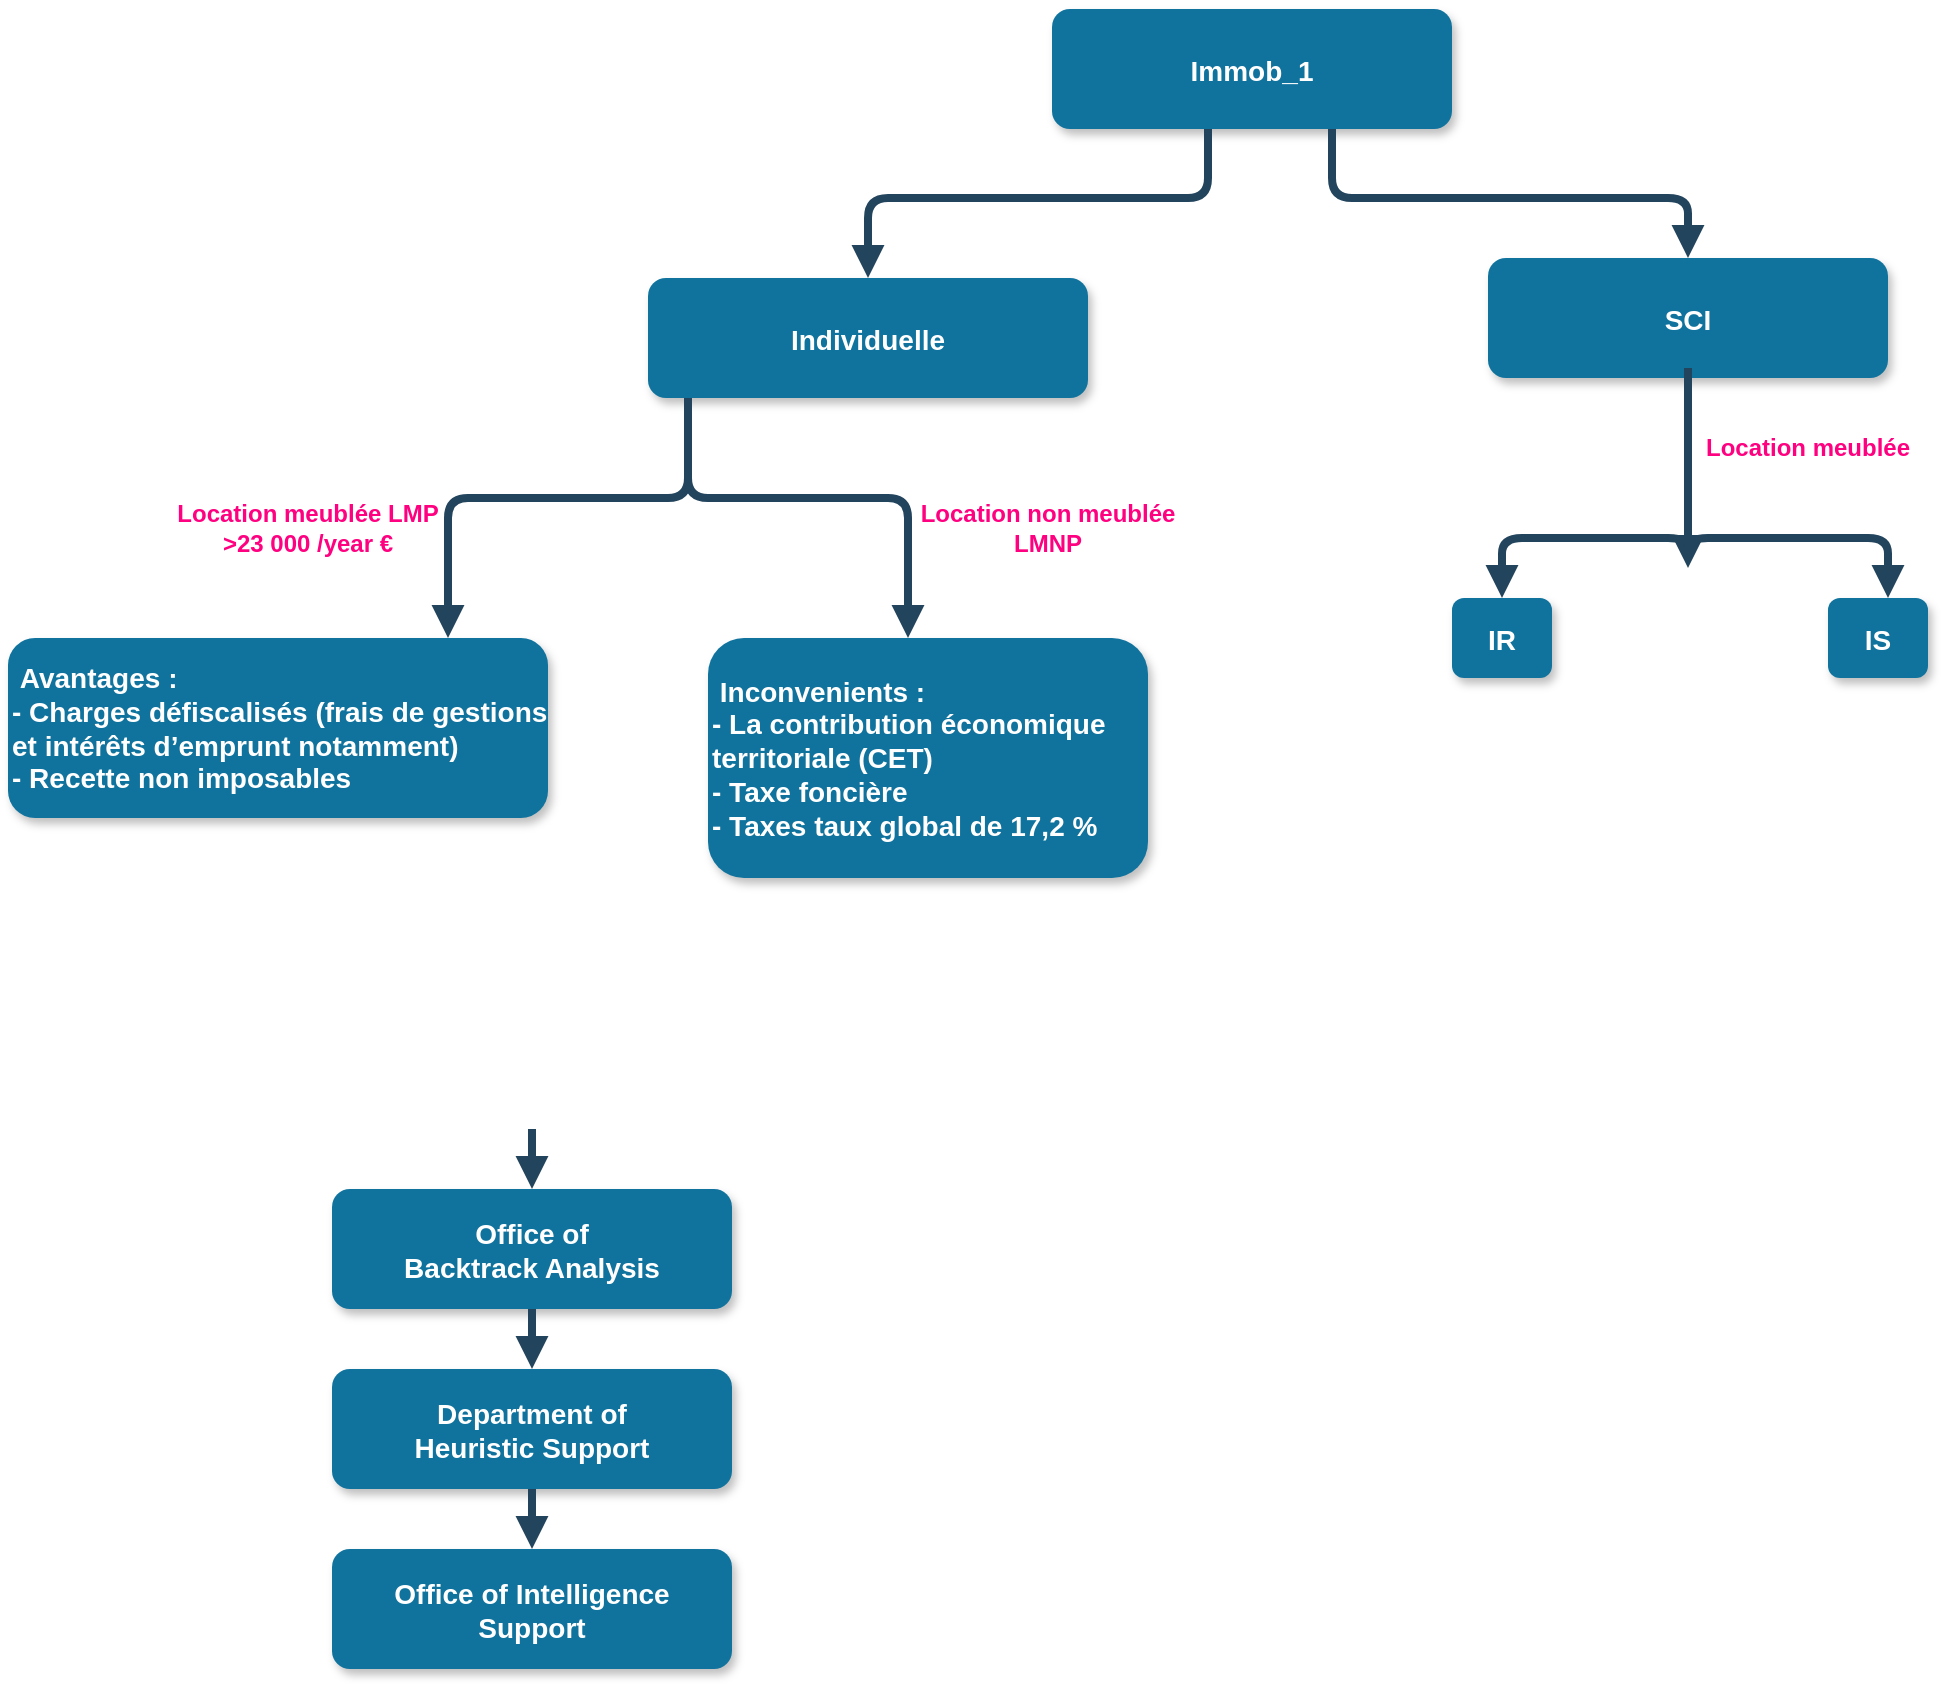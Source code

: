 <mxfile version="21.0.6" type="github">
  <diagram name="Page-1" id="97916047-d0de-89f5-080d-49f4d83e522f">
    <mxGraphModel dx="1434" dy="764" grid="1" gridSize="10" guides="1" tooltips="1" connect="1" arrows="1" fold="1" page="1" pageScale="1.5" pageWidth="1169" pageHeight="827" background="none" math="0" shadow="0">
      <root>
        <mxCell id="0" />
        <mxCell id="1" parent="0" />
        <mxCell id="2" value="Immob_1" style="rounded=1;fillColor=#10739E;strokeColor=none;shadow=1;gradientColor=none;fontStyle=1;fontColor=#FFFFFF;fontSize=14;" parent="1" vertex="1">
          <mxGeometry x="642" y="205.5" width="200" height="60" as="geometry" />
        </mxCell>
        <mxCell id="3" value="Individuelle" style="rounded=1;fillColor=#10739E;strokeColor=none;shadow=1;gradientColor=none;fontStyle=1;fontColor=#FFFFFF;fontSize=14;" parent="1" vertex="1">
          <mxGeometry x="440" y="340" width="220" height="60" as="geometry" />
        </mxCell>
        <mxCell id="7" value="SCI" style="rounded=1;fillColor=#10739E;strokeColor=none;shadow=1;gradientColor=none;fontStyle=1;fontColor=#FFFFFF;fontSize=14;" parent="1" vertex="1">
          <mxGeometry x="860" y="330" width="200" height="60" as="geometry" />
        </mxCell>
        <mxCell id="10" value="Office of &#xa;Backtrack Analysis" style="rounded=1;fillColor=#10739E;strokeColor=none;shadow=1;gradientColor=none;fontStyle=1;fontColor=#FFFFFF;fontSize=14;" parent="1" vertex="1">
          <mxGeometry x="282" y="795.5" width="200" height="60" as="geometry" />
        </mxCell>
        <mxCell id="11" value="Department of &#xa;Heuristic Support" style="rounded=1;fillColor=#10739E;strokeColor=none;shadow=1;gradientColor=none;fontStyle=1;fontColor=#FFFFFF;fontSize=14;" parent="1" vertex="1">
          <mxGeometry x="282" y="885.5" width="200" height="60" as="geometry" />
        </mxCell>
        <mxCell id="12" value="Office of Intelligence &#xa;Support" style="rounded=1;fillColor=#10739E;strokeColor=none;shadow=1;gradientColor=none;fontStyle=1;fontColor=#FFFFFF;fontSize=14;" parent="1" vertex="1">
          <mxGeometry x="282" y="975.5" width="200" height="60" as="geometry" />
        </mxCell>
        <mxCell id="29" value="" style="edgeStyle=elbowEdgeStyle;elbow=vertical;strokeWidth=4;endArrow=block;endFill=1;fontStyle=1;strokeColor=#23445D;" parent="1" source="2" target="3" edge="1">
          <mxGeometry x="22" y="165.5" width="100" height="100" as="geometry">
            <mxPoint x="22" y="265.5" as="sourcePoint" />
            <mxPoint x="122" y="165.5" as="targetPoint" />
            <Array as="points">
              <mxPoint x="720" y="300" />
            </Array>
          </mxGeometry>
        </mxCell>
        <mxCell id="39" value="" style="edgeStyle=elbowEdgeStyle;elbow=vertical;strokeWidth=4;endArrow=block;endFill=1;fontStyle=1;strokeColor=#23445D;" parent="1" target="10" edge="1">
          <mxGeometry x="62" y="175.5" width="100" height="100" as="geometry">
            <mxPoint x="382" y="765.5" as="sourcePoint" />
            <mxPoint x="162" y="175.5" as="targetPoint" />
          </mxGeometry>
        </mxCell>
        <mxCell id="40" value="" style="edgeStyle=elbowEdgeStyle;elbow=vertical;strokeWidth=4;endArrow=block;endFill=1;fontStyle=1;strokeColor=#23445D;" parent="1" source="10" target="11" edge="1">
          <mxGeometry x="62" y="185.5" width="100" height="100" as="geometry">
            <mxPoint x="62" y="285.5" as="sourcePoint" />
            <mxPoint x="162" y="185.5" as="targetPoint" />
          </mxGeometry>
        </mxCell>
        <mxCell id="41" value="" style="edgeStyle=elbowEdgeStyle;elbow=vertical;strokeWidth=4;endArrow=block;endFill=1;fontStyle=1;strokeColor=#23445D;" parent="1" source="11" target="12" edge="1">
          <mxGeometry x="62" y="195.5" width="100" height="100" as="geometry">
            <mxPoint x="62" y="295.5" as="sourcePoint" />
            <mxPoint x="162" y="195.5" as="targetPoint" />
          </mxGeometry>
        </mxCell>
        <mxCell id="sHedjoG0NSmY0kfoGlMr-55" value="" style="edgeStyle=elbowEdgeStyle;elbow=vertical;strokeWidth=4;endArrow=block;endFill=1;fontStyle=1;strokeColor=#23445D;entryX=0.5;entryY=0;entryDx=0;entryDy=0;" edge="1" parent="1" target="7">
          <mxGeometry x="32" y="165" width="100" height="100" as="geometry">
            <mxPoint x="782" y="265.5" as="sourcePoint" />
            <mxPoint x="1240" y="349.5" as="targetPoint" />
            <Array as="points">
              <mxPoint x="1020" y="300" />
            </Array>
          </mxGeometry>
        </mxCell>
        <mxCell id="sHedjoG0NSmY0kfoGlMr-56" value="" style="edgeStyle=elbowEdgeStyle;elbow=vertical;strokeWidth=4;endArrow=block;endFill=1;fontStyle=1;strokeColor=#23445D;" edge="1" parent="1">
          <mxGeometry x="-10" y="324.5" width="100" height="100" as="geometry">
            <mxPoint x="960" y="385" as="sourcePoint" />
            <mxPoint x="960" y="485" as="targetPoint" />
            <Array as="points">
              <mxPoint x="960" y="465" />
            </Array>
          </mxGeometry>
        </mxCell>
        <mxCell id="sHedjoG0NSmY0kfoGlMr-57" value="Location meublée" style="text;html=1;align=center;verticalAlign=middle;whiteSpace=wrap;rounded=0;fontStyle=1;fontColor=#FF0080;" vertex="1" parent="1">
          <mxGeometry x="960" y="410" width="120" height="30" as="geometry" />
        </mxCell>
        <mxCell id="sHedjoG0NSmY0kfoGlMr-58" value="Location meublée LMP &amp;gt;23&amp;nbsp;000 /year €" style="text;html=1;align=center;verticalAlign=middle;whiteSpace=wrap;rounded=0;fontStyle=1;fontColor=#FF0080;" vertex="1" parent="1">
          <mxGeometry x="200" y="450" width="140" height="30" as="geometry" />
        </mxCell>
        <mxCell id="sHedjoG0NSmY0kfoGlMr-59" value="" style="edgeStyle=elbowEdgeStyle;elbow=vertical;strokeWidth=4;endArrow=block;endFill=1;fontStyle=1;strokeColor=#23445D;entryX=0.5;entryY=0;entryDx=0;entryDy=0;" edge="1" parent="1" target="sHedjoG0NSmY0kfoGlMr-61">
          <mxGeometry x="10" y="344.5" width="100" height="100" as="geometry">
            <mxPoint x="960" y="480" as="sourcePoint" />
            <mxPoint x="870" y="510" as="targetPoint" />
            <Array as="points">
              <mxPoint x="950" y="470" />
            </Array>
          </mxGeometry>
        </mxCell>
        <mxCell id="sHedjoG0NSmY0kfoGlMr-60" value="" style="edgeStyle=elbowEdgeStyle;elbow=vertical;strokeWidth=4;endArrow=block;endFill=1;fontStyle=1;strokeColor=#23445D;" edge="1" parent="1">
          <mxGeometry x="10" y="344.5" width="100" height="100" as="geometry">
            <mxPoint x="960" y="480" as="sourcePoint" />
            <mxPoint x="1060" y="500" as="targetPoint" />
            <Array as="points">
              <mxPoint x="1010" y="470" />
            </Array>
          </mxGeometry>
        </mxCell>
        <mxCell id="sHedjoG0NSmY0kfoGlMr-61" value="IR" style="rounded=1;fillColor=#10739E;strokeColor=none;shadow=1;gradientColor=none;fontStyle=1;fontColor=#FFFFFF;fontSize=14;" vertex="1" parent="1">
          <mxGeometry x="842" y="500" width="50" height="40" as="geometry" />
        </mxCell>
        <mxCell id="sHedjoG0NSmY0kfoGlMr-62" value="IS" style="rounded=1;fillColor=#10739E;strokeColor=none;shadow=1;gradientColor=none;fontStyle=1;fontColor=#FFFFFF;fontSize=14;" vertex="1" parent="1">
          <mxGeometry x="1030" y="500" width="50" height="40" as="geometry" />
        </mxCell>
        <mxCell id="sHedjoG0NSmY0kfoGlMr-64" value="" style="edgeStyle=elbowEdgeStyle;elbow=vertical;strokeWidth=4;endArrow=block;endFill=1;fontStyle=1;strokeColor=#23445D;" edge="1" parent="1">
          <mxGeometry x="-28" y="309.5" width="100" height="100" as="geometry">
            <mxPoint x="460" y="410" as="sourcePoint" />
            <mxPoint x="340" y="520" as="targetPoint" />
            <Array as="points">
              <mxPoint x="420" y="450" />
            </Array>
          </mxGeometry>
        </mxCell>
        <mxCell id="sHedjoG0NSmY0kfoGlMr-65" value="" style="edgeStyle=elbowEdgeStyle;elbow=vertical;strokeWidth=4;endArrow=block;endFill=1;fontStyle=1;strokeColor=#23445D;" edge="1" parent="1">
          <mxGeometry x="-78" y="309.5" width="100" height="100" as="geometry">
            <mxPoint x="460" y="400" as="sourcePoint" />
            <mxPoint x="570" y="520" as="targetPoint" />
            <Array as="points">
              <mxPoint x="370" y="450" />
            </Array>
          </mxGeometry>
        </mxCell>
        <mxCell id="sHedjoG0NSmY0kfoGlMr-66" value="Location non meublée&lt;br&gt;LMNP" style="text;html=1;align=center;verticalAlign=middle;whiteSpace=wrap;rounded=0;fontStyle=1;fontColor=#FF0080;" vertex="1" parent="1">
          <mxGeometry x="570" y="450" width="140" height="30" as="geometry" />
        </mxCell>
        <mxCell id="sHedjoG0NSmY0kfoGlMr-67" value="&amp;nbsp;Avantages :&amp;nbsp;&lt;br&gt;- Charges défiscalisés (frais de gestions et intérêts d’emprunt notamment)&lt;br&gt;- Recette non imposables&amp;nbsp;" style="rounded=1;fillColor=#10739E;strokeColor=none;shadow=1;gradientColor=none;fontStyle=1;fontColor=#FFFFFF;fontSize=14;align=left;labelBackgroundColor=none;labelBorderColor=none;html=1;whiteSpace=wrap;" vertex="1" parent="1">
          <mxGeometry x="120" y="520" width="270" height="90" as="geometry" />
        </mxCell>
        <mxCell id="sHedjoG0NSmY0kfoGlMr-68" value=" Inconvenients : &#xa;- La contribution économique territoriale (CET) &#xa;- Taxe foncière&#xa;- Taxes taux global de 17,2 %" style="rounded=1;fillColor=#10739E;strokeColor=none;shadow=1;gradientColor=none;fontStyle=1;fontColor=#FFFFFF;fontSize=14;whiteSpace=wrap;align=left;" vertex="1" parent="1">
          <mxGeometry x="470" y="520" width="220" height="120" as="geometry" />
        </mxCell>
      </root>
    </mxGraphModel>
  </diagram>
</mxfile>
